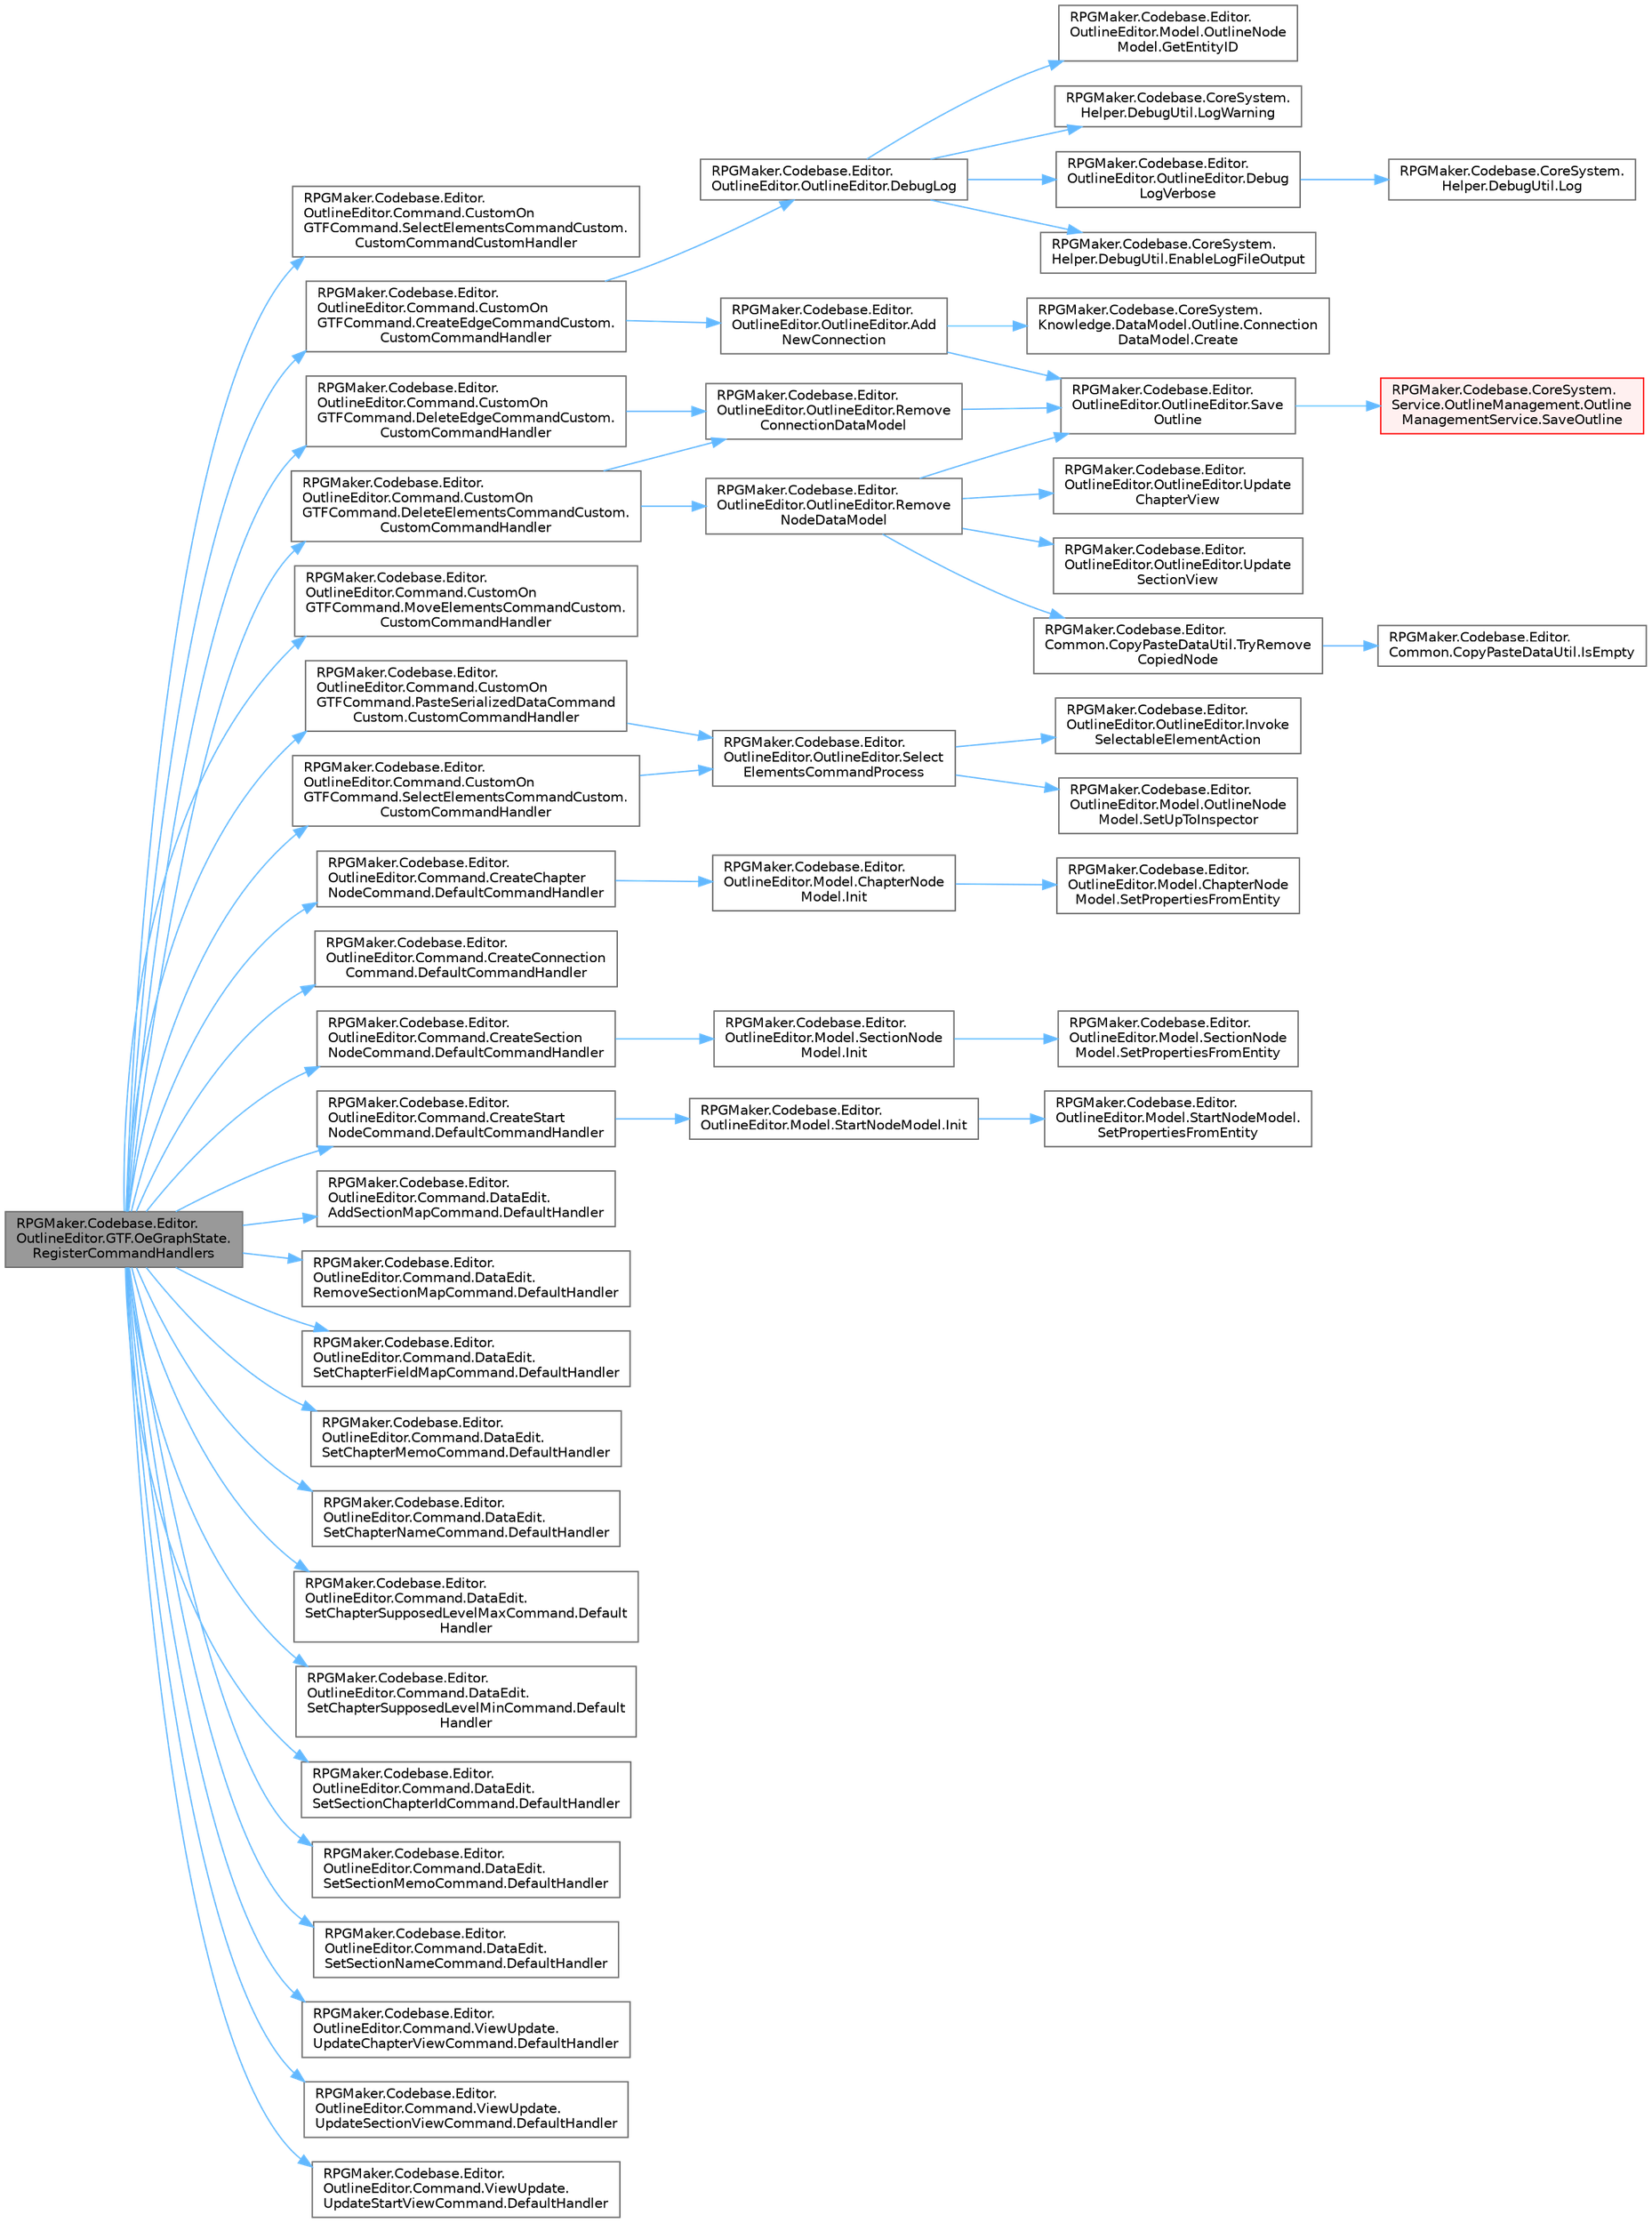 digraph "RPGMaker.Codebase.Editor.OutlineEditor.GTF.OeGraphState.RegisterCommandHandlers"
{
 // LATEX_PDF_SIZE
  bgcolor="transparent";
  edge [fontname=Helvetica,fontsize=10,labelfontname=Helvetica,labelfontsize=10];
  node [fontname=Helvetica,fontsize=10,shape=box,height=0.2,width=0.4];
  rankdir="LR";
  Node1 [id="Node000001",label="RPGMaker.Codebase.Editor.\lOutlineEditor.GTF.OeGraphState.\lRegisterCommandHandlers",height=0.2,width=0.4,color="gray40", fillcolor="grey60", style="filled", fontcolor="black",tooltip=" "];
  Node1 -> Node2 [id="edge1_Node000001_Node000002",color="steelblue1",style="solid",tooltip=" "];
  Node2 [id="Node000002",label="RPGMaker.Codebase.Editor.\lOutlineEditor.Command.CustomOn\lGTFCommand.SelectElementsCommandCustom.\lCustomCommandCustomHandler",height=0.2,width=0.4,color="grey40", fillcolor="white", style="filled",URL="$d1/d3d/class_r_p_g_maker_1_1_codebase_1_1_editor_1_1_outline_editor_1_1_command_1_1_custom_on_g_t_f_com99d9688d390ee29cd453695eaf632e9a.html#a37d6494817492d2995a83ead38400c9f",tooltip=" "];
  Node1 -> Node3 [id="edge2_Node000001_Node000003",color="steelblue1",style="solid",tooltip=" "];
  Node3 [id="Node000003",label="RPGMaker.Codebase.Editor.\lOutlineEditor.Command.CustomOn\lGTFCommand.CreateEdgeCommandCustom.\lCustomCommandHandler",height=0.2,width=0.4,color="grey40", fillcolor="white", style="filled",URL="$d4/de7/class_r_p_g_maker_1_1_codebase_1_1_editor_1_1_outline_editor_1_1_command_1_1_custom_on_g_t_f_comad7776e3e7148bb9a0df39e5186d3a9b.html#a60c703f5033a09a98deeab8cb89b1adc",tooltip=" "];
  Node3 -> Node4 [id="edge3_Node000003_Node000004",color="steelblue1",style="solid",tooltip=" "];
  Node4 [id="Node000004",label="RPGMaker.Codebase.Editor.\lOutlineEditor.OutlineEditor.Add\lNewConnection",height=0.2,width=0.4,color="grey40", fillcolor="white", style="filled",URL="$db/d92/class_r_p_g_maker_1_1_codebase_1_1_editor_1_1_outline_editor_1_1_outline_editor.html#a6436d6a8f91eef25147fbf6abb2a8c10",tooltip=" "];
  Node4 -> Node5 [id="edge4_Node000004_Node000005",color="steelblue1",style="solid",tooltip=" "];
  Node5 [id="Node000005",label="RPGMaker.Codebase.CoreSystem.\lKnowledge.DataModel.Outline.Connection\lDataModel.Create",height=0.2,width=0.4,color="grey40", fillcolor="white", style="filled",URL="$d9/d0d/class_r_p_g_maker_1_1_codebase_1_1_core_system_1_1_knowledge_1_1_data_model_1_1_outline_1_1_connection_data_model.html#aea708ff0392fdb87801f908569228eb9",tooltip="😁 作成"];
  Node4 -> Node6 [id="edge5_Node000004_Node000006",color="steelblue1",style="solid",tooltip=" "];
  Node6 [id="Node000006",label="RPGMaker.Codebase.Editor.\lOutlineEditor.OutlineEditor.Save\lOutline",height=0.2,width=0.4,color="grey40", fillcolor="white", style="filled",URL="$db/d92/class_r_p_g_maker_1_1_codebase_1_1_editor_1_1_outline_editor_1_1_outline_editor.html#a3e12c4ed8e2f0b836bd552c34ef76413",tooltip=" "];
  Node6 -> Node7 [id="edge6_Node000006_Node000007",color="steelblue1",style="solid",tooltip=" "];
  Node7 [id="Node000007",label="RPGMaker.Codebase.CoreSystem.\lService.OutlineManagement.Outline\lManagementService.SaveOutline",height=0.2,width=0.4,color="red", fillcolor="#FFF0F0", style="filled",URL="$da/dcb/class_r_p_g_maker_1_1_codebase_1_1_core_system_1_1_service_1_1_outline_management_1_1_outline_management_service.html#a68912ddd20f1db84a731471ff36da7d3",tooltip="😁 輪郭保存"];
  Node3 -> Node10 [id="edge7_Node000003_Node000010",color="steelblue1",style="solid",tooltip=" "];
  Node10 [id="Node000010",label="RPGMaker.Codebase.Editor.\lOutlineEditor.OutlineEditor.DebugLog",height=0.2,width=0.4,color="grey40", fillcolor="white", style="filled",URL="$db/d92/class_r_p_g_maker_1_1_codebase_1_1_editor_1_1_outline_editor_1_1_outline_editor.html#a5b0fe13da1b0fd8aad15b0fb691ba272",tooltip="アウトラインエディタが整合性の取れている状態か確認をする。"];
  Node10 -> Node11 [id="edge8_Node000010_Node000011",color="steelblue1",style="solid",tooltip=" "];
  Node11 [id="Node000011",label="RPGMaker.Codebase.Editor.\lOutlineEditor.OutlineEditor.Debug\lLogVerbose",height=0.2,width=0.4,color="grey40", fillcolor="white", style="filled",URL="$db/d92/class_r_p_g_maker_1_1_codebase_1_1_editor_1_1_outline_editor_1_1_outline_editor.html#a2e59591b1341e48f800627e8fb9d7284",tooltip=" "];
  Node11 -> Node12 [id="edge9_Node000011_Node000012",color="steelblue1",style="solid",tooltip=" "];
  Node12 [id="Node000012",label="RPGMaker.Codebase.CoreSystem.\lHelper.DebugUtil.Log",height=0.2,width=0.4,color="grey40", fillcolor="white", style="filled",URL="$d0/dba/class_r_p_g_maker_1_1_codebase_1_1_core_system_1_1_helper_1_1_debug_util.html#ae769554710c95a408921ec8596769145",tooltip="オブジェクトを文字列化してUnityコンソールに表示する。"];
  Node10 -> Node13 [id="edge10_Node000010_Node000013",color="steelblue1",style="solid",tooltip=" "];
  Node13 [id="Node000013",label="RPGMaker.Codebase.CoreSystem.\lHelper.DebugUtil.EnableLogFileOutput",height=0.2,width=0.4,color="grey40", fillcolor="white", style="filled",URL="$d0/dba/class_r_p_g_maker_1_1_codebase_1_1_core_system_1_1_helper_1_1_debug_util.html#aa7a83b1c2a4a5c9b605ac827ac953e0c",tooltip="デバッグ用ログをファイルに出力をするフラグを設定する。"];
  Node10 -> Node14 [id="edge11_Node000010_Node000014",color="steelblue1",style="solid",tooltip=" "];
  Node14 [id="Node000014",label="RPGMaker.Codebase.Editor.\lOutlineEditor.Model.OutlineNode\lModel.GetEntityID",height=0.2,width=0.4,color="grey40", fillcolor="white", style="filled",URL="$d0/dca/class_r_p_g_maker_1_1_codebase_1_1_editor_1_1_outline_editor_1_1_model_1_1_outline_node_model.html#a81dab536f222dd8c0aea53e29ac14a10",tooltip=" "];
  Node10 -> Node15 [id="edge12_Node000010_Node000015",color="steelblue1",style="solid",tooltip=" "];
  Node15 [id="Node000015",label="RPGMaker.Codebase.CoreSystem.\lHelper.DebugUtil.LogWarning",height=0.2,width=0.4,color="grey40", fillcolor="white", style="filled",URL="$d0/dba/class_r_p_g_maker_1_1_codebase_1_1_core_system_1_1_helper_1_1_debug_util.html#a6f68e12e2f77835f0734dde740a47814",tooltip="オブジェクトを文字列化して警告メッセージをUnityコンソールに表示する。"];
  Node1 -> Node16 [id="edge13_Node000001_Node000016",color="steelblue1",style="solid",tooltip=" "];
  Node16 [id="Node000016",label="RPGMaker.Codebase.Editor.\lOutlineEditor.Command.CustomOn\lGTFCommand.DeleteEdgeCommandCustom.\lCustomCommandHandler",height=0.2,width=0.4,color="grey40", fillcolor="white", style="filled",URL="$db/d6c/class_r_p_g_maker_1_1_codebase_1_1_editor_1_1_outline_editor_1_1_command_1_1_custom_on_g_t_f_comd46f6f3d021dd4eb5c2729ffc333647a.html#a2d0d084dc26f41c706cd366cab339573",tooltip=" "];
  Node16 -> Node17 [id="edge14_Node000016_Node000017",color="steelblue1",style="solid",tooltip=" "];
  Node17 [id="Node000017",label="RPGMaker.Codebase.Editor.\lOutlineEditor.OutlineEditor.Remove\lConnectionDataModel",height=0.2,width=0.4,color="grey40", fillcolor="white", style="filled",URL="$db/d92/class_r_p_g_maker_1_1_codebase_1_1_editor_1_1_outline_editor_1_1_outline_editor.html#acae6e1e3e74183c4dad915f198e42bfb",tooltip=" "];
  Node17 -> Node6 [id="edge15_Node000017_Node000006",color="steelblue1",style="solid",tooltip=" "];
  Node1 -> Node18 [id="edge16_Node000001_Node000018",color="steelblue1",style="solid",tooltip=" "];
  Node18 [id="Node000018",label="RPGMaker.Codebase.Editor.\lOutlineEditor.Command.CustomOn\lGTFCommand.DeleteElementsCommandCustom.\lCustomCommandHandler",height=0.2,width=0.4,color="grey40", fillcolor="white", style="filled",URL="$d5/d15/class_r_p_g_maker_1_1_codebase_1_1_editor_1_1_outline_editor_1_1_command_1_1_custom_on_g_t_f_coma59e8f1aa4e813b85d9d7c2481a9ae9b.html#a05ad30a0ec9cb0cb919cf681779dc319",tooltip=" "];
  Node18 -> Node17 [id="edge17_Node000018_Node000017",color="steelblue1",style="solid",tooltip=" "];
  Node18 -> Node19 [id="edge18_Node000018_Node000019",color="steelblue1",style="solid",tooltip=" "];
  Node19 [id="Node000019",label="RPGMaker.Codebase.Editor.\lOutlineEditor.OutlineEditor.Remove\lNodeDataModel",height=0.2,width=0.4,color="grey40", fillcolor="white", style="filled",URL="$db/d92/class_r_p_g_maker_1_1_codebase_1_1_editor_1_1_outline_editor_1_1_outline_editor.html#a0fef283ef0f9640a7d4d1cf5ed7e34d0",tooltip=" "];
  Node19 -> Node6 [id="edge19_Node000019_Node000006",color="steelblue1",style="solid",tooltip=" "];
  Node19 -> Node20 [id="edge20_Node000019_Node000020",color="steelblue1",style="solid",tooltip=" "];
  Node20 [id="Node000020",label="RPGMaker.Codebase.Editor.\lCommon.CopyPasteDataUtil.TryRemove\lCopiedNode",height=0.2,width=0.4,color="grey40", fillcolor="white", style="filled",URL="$de/d52/class_r_p_g_maker_1_1_codebase_1_1_editor_1_1_common_1_1_copy_paste_data_util.html#afceeaf614b492ec253f96fe706d46dbb",tooltip=" "];
  Node20 -> Node21 [id="edge21_Node000020_Node000021",color="steelblue1",style="solid",tooltip=" "];
  Node21 [id="Node000021",label="RPGMaker.Codebase.Editor.\lCommon.CopyPasteDataUtil.IsEmpty",height=0.2,width=0.4,color="grey40", fillcolor="white", style="filled",URL="$de/d52/class_r_p_g_maker_1_1_codebase_1_1_editor_1_1_common_1_1_copy_paste_data_util.html#a4736378c2caa07bb5e059e3805f7971c",tooltip=" "];
  Node19 -> Node22 [id="edge22_Node000019_Node000022",color="steelblue1",style="solid",tooltip=" "];
  Node22 [id="Node000022",label="RPGMaker.Codebase.Editor.\lOutlineEditor.OutlineEditor.Update\lChapterView",height=0.2,width=0.4,color="grey40", fillcolor="white", style="filled",URL="$db/d92/class_r_p_g_maker_1_1_codebase_1_1_editor_1_1_outline_editor_1_1_outline_editor.html#a6a2826c8d5fba6c3dda7884fac8015dc",tooltip=" "];
  Node19 -> Node23 [id="edge23_Node000019_Node000023",color="steelblue1",style="solid",tooltip=" "];
  Node23 [id="Node000023",label="RPGMaker.Codebase.Editor.\lOutlineEditor.OutlineEditor.Update\lSectionView",height=0.2,width=0.4,color="grey40", fillcolor="white", style="filled",URL="$db/d92/class_r_p_g_maker_1_1_codebase_1_1_editor_1_1_outline_editor_1_1_outline_editor.html#ab27dcbcf0b98ed32192a17b0e88826b4",tooltip=" "];
  Node1 -> Node24 [id="edge24_Node000001_Node000024",color="steelblue1",style="solid",tooltip=" "];
  Node24 [id="Node000024",label="RPGMaker.Codebase.Editor.\lOutlineEditor.Command.CustomOn\lGTFCommand.MoveElementsCommandCustom.\lCustomCommandHandler",height=0.2,width=0.4,color="grey40", fillcolor="white", style="filled",URL="$da/d6e/class_r_p_g_maker_1_1_codebase_1_1_editor_1_1_outline_editor_1_1_command_1_1_custom_on_g_t_f_com1b9ca65dded5f681722ee6c0737b52f7.html#a47c065b9cca1bd053f013e2d6bd8c873",tooltip=" "];
  Node1 -> Node25 [id="edge25_Node000001_Node000025",color="steelblue1",style="solid",tooltip=" "];
  Node25 [id="Node000025",label="RPGMaker.Codebase.Editor.\lOutlineEditor.Command.CustomOn\lGTFCommand.PasteSerializedDataCommand\lCustom.CustomCommandHandler",height=0.2,width=0.4,color="grey40", fillcolor="white", style="filled",URL="$d6/d75/class_r_p_g_maker_1_1_codebase_1_1_editor_1_1_outline_editor_1_1_command_1_1_custom_on_g_t_f_com6ed95a133d207cc05883abb21d25bbdf.html#a49716cdd93b03a70a23fe6470d08c007",tooltip=" "];
  Node25 -> Node26 [id="edge26_Node000025_Node000026",color="steelblue1",style="solid",tooltip=" "];
  Node26 [id="Node000026",label="RPGMaker.Codebase.Editor.\lOutlineEditor.OutlineEditor.Select\lElementsCommandProcess",height=0.2,width=0.4,color="grey40", fillcolor="white", style="filled",URL="$db/d92/class_r_p_g_maker_1_1_codebase_1_1_editor_1_1_outline_editor_1_1_outline_editor.html#ac1a124032e0979a35de8624a8c521694",tooltip=" "];
  Node26 -> Node27 [id="edge27_Node000026_Node000027",color="steelblue1",style="solid",tooltip=" "];
  Node27 [id="Node000027",label="RPGMaker.Codebase.Editor.\lOutlineEditor.OutlineEditor.Invoke\lSelectableElementAction",height=0.2,width=0.4,color="grey40", fillcolor="white", style="filled",URL="$db/d92/class_r_p_g_maker_1_1_codebase_1_1_editor_1_1_outline_editor_1_1_outline_editor.html#aa5ce7bd24a089425070e0cdf5bec403e",tooltip=" "];
  Node26 -> Node28 [id="edge28_Node000026_Node000028",color="steelblue1",style="solid",tooltip=" "];
  Node28 [id="Node000028",label="RPGMaker.Codebase.Editor.\lOutlineEditor.Model.OutlineNode\lModel.SetUpToInspector",height=0.2,width=0.4,color="grey40", fillcolor="white", style="filled",URL="$d0/dca/class_r_p_g_maker_1_1_codebase_1_1_editor_1_1_outline_editor_1_1_model_1_1_outline_node_model.html#a42927b497d66a3fceefde23ff958481c",tooltip=" "];
  Node1 -> Node29 [id="edge29_Node000001_Node000029",color="steelblue1",style="solid",tooltip=" "];
  Node29 [id="Node000029",label="RPGMaker.Codebase.Editor.\lOutlineEditor.Command.CustomOn\lGTFCommand.SelectElementsCommandCustom.\lCustomCommandHandler",height=0.2,width=0.4,color="grey40", fillcolor="white", style="filled",URL="$d1/d3d/class_r_p_g_maker_1_1_codebase_1_1_editor_1_1_outline_editor_1_1_command_1_1_custom_on_g_t_f_com99d9688d390ee29cd453695eaf632e9a.html#a55d05452c8f8b1e92ffdf0b75ead015e",tooltip=" "];
  Node29 -> Node26 [id="edge30_Node000029_Node000026",color="steelblue1",style="solid",tooltip=" "];
  Node1 -> Node30 [id="edge31_Node000001_Node000030",color="steelblue1",style="solid",tooltip=" "];
  Node30 [id="Node000030",label="RPGMaker.Codebase.Editor.\lOutlineEditor.Command.CreateChapter\lNodeCommand.DefaultCommandHandler",height=0.2,width=0.4,color="grey40", fillcolor="white", style="filled",URL="$d2/d2d/class_r_p_g_maker_1_1_codebase_1_1_editor_1_1_outline_editor_1_1_command_1_1_create_chapter_node_command.html#a3c84f25d98e1df068a48c5214bb8c124",tooltip=" "];
  Node30 -> Node31 [id="edge32_Node000030_Node000031",color="steelblue1",style="solid",tooltip=" "];
  Node31 [id="Node000031",label="RPGMaker.Codebase.Editor.\lOutlineEditor.Model.ChapterNode\lModel.Init",height=0.2,width=0.4,color="grey40", fillcolor="white", style="filled",URL="$d8/db3/class_r_p_g_maker_1_1_codebase_1_1_editor_1_1_outline_editor_1_1_model_1_1_chapter_node_model.html#acf585c23da4d271529b1a93115ebb6b2",tooltip=" "];
  Node31 -> Node32 [id="edge33_Node000031_Node000032",color="steelblue1",style="solid",tooltip=" "];
  Node32 [id="Node000032",label="RPGMaker.Codebase.Editor.\lOutlineEditor.Model.ChapterNode\lModel.SetPropertiesFromEntity",height=0.2,width=0.4,color="grey40", fillcolor="white", style="filled",URL="$d8/db3/class_r_p_g_maker_1_1_codebase_1_1_editor_1_1_outline_editor_1_1_model_1_1_chapter_node_model.html#aa2cf9b7722ca49aea47f973f0b434e3f",tooltip=" "];
  Node1 -> Node33 [id="edge34_Node000001_Node000033",color="steelblue1",style="solid",tooltip=" "];
  Node33 [id="Node000033",label="RPGMaker.Codebase.Editor.\lOutlineEditor.Command.CreateConnection\lCommand.DefaultCommandHandler",height=0.2,width=0.4,color="grey40", fillcolor="white", style="filled",URL="$d2/dcb/class_r_p_g_maker_1_1_codebase_1_1_editor_1_1_outline_editor_1_1_command_1_1_create_connection_command.html#ab4f1312a2ff682137614ba775c8479a6",tooltip=" "];
  Node1 -> Node34 [id="edge35_Node000001_Node000034",color="steelblue1",style="solid",tooltip=" "];
  Node34 [id="Node000034",label="RPGMaker.Codebase.Editor.\lOutlineEditor.Command.CreateSection\lNodeCommand.DefaultCommandHandler",height=0.2,width=0.4,color="grey40", fillcolor="white", style="filled",URL="$d4/d2b/class_r_p_g_maker_1_1_codebase_1_1_editor_1_1_outline_editor_1_1_command_1_1_create_section_node_command.html#a3b308dd1c9db24b1631d1e8d2bf9e6c4",tooltip=" "];
  Node34 -> Node35 [id="edge36_Node000034_Node000035",color="steelblue1",style="solid",tooltip=" "];
  Node35 [id="Node000035",label="RPGMaker.Codebase.Editor.\lOutlineEditor.Model.SectionNode\lModel.Init",height=0.2,width=0.4,color="grey40", fillcolor="white", style="filled",URL="$d6/d91/class_r_p_g_maker_1_1_codebase_1_1_editor_1_1_outline_editor_1_1_model_1_1_section_node_model.html#af59a5a829c88a534aaa1f65e2492cd9c",tooltip=" "];
  Node35 -> Node36 [id="edge37_Node000035_Node000036",color="steelblue1",style="solid",tooltip=" "];
  Node36 [id="Node000036",label="RPGMaker.Codebase.Editor.\lOutlineEditor.Model.SectionNode\lModel.SetPropertiesFromEntity",height=0.2,width=0.4,color="grey40", fillcolor="white", style="filled",URL="$d6/d91/class_r_p_g_maker_1_1_codebase_1_1_editor_1_1_outline_editor_1_1_model_1_1_section_node_model.html#aaf370d3aa12bf2850d3d12b43f6fa17f",tooltip=" "];
  Node1 -> Node37 [id="edge38_Node000001_Node000037",color="steelblue1",style="solid",tooltip=" "];
  Node37 [id="Node000037",label="RPGMaker.Codebase.Editor.\lOutlineEditor.Command.CreateStart\lNodeCommand.DefaultCommandHandler",height=0.2,width=0.4,color="grey40", fillcolor="white", style="filled",URL="$d7/d1a/class_r_p_g_maker_1_1_codebase_1_1_editor_1_1_outline_editor_1_1_command_1_1_create_start_node_command.html#ab2e90cab244c95b57de9dcd77355dd66",tooltip=" "];
  Node37 -> Node38 [id="edge39_Node000037_Node000038",color="steelblue1",style="solid",tooltip=" "];
  Node38 [id="Node000038",label="RPGMaker.Codebase.Editor.\lOutlineEditor.Model.StartNodeModel.Init",height=0.2,width=0.4,color="grey40", fillcolor="white", style="filled",URL="$d8/d02/class_r_p_g_maker_1_1_codebase_1_1_editor_1_1_outline_editor_1_1_model_1_1_start_node_model.html#a6fd758774453aa0f11abf18cf5a36323",tooltip=" "];
  Node38 -> Node39 [id="edge40_Node000038_Node000039",color="steelblue1",style="solid",tooltip=" "];
  Node39 [id="Node000039",label="RPGMaker.Codebase.Editor.\lOutlineEditor.Model.StartNodeModel.\lSetPropertiesFromEntity",height=0.2,width=0.4,color="grey40", fillcolor="white", style="filled",URL="$d8/d02/class_r_p_g_maker_1_1_codebase_1_1_editor_1_1_outline_editor_1_1_model_1_1_start_node_model.html#a75f3dd99b12ec988bc7fe9a7581eedc0",tooltip=" "];
  Node1 -> Node40 [id="edge41_Node000001_Node000040",color="steelblue1",style="solid",tooltip=" "];
  Node40 [id="Node000040",label="RPGMaker.Codebase.Editor.\lOutlineEditor.Command.DataEdit.\lAddSectionMapCommand.DefaultHandler",height=0.2,width=0.4,color="grey40", fillcolor="white", style="filled",URL="$da/d50/class_r_p_g_maker_1_1_codebase_1_1_editor_1_1_outline_editor_1_1_command_1_1_data_edit_1_1_add_section_map_command.html#afba60cb7b9c6407559e3f8ea79a83507",tooltip=" "];
  Node1 -> Node41 [id="edge42_Node000001_Node000041",color="steelblue1",style="solid",tooltip=" "];
  Node41 [id="Node000041",label="RPGMaker.Codebase.Editor.\lOutlineEditor.Command.DataEdit.\lRemoveSectionMapCommand.DefaultHandler",height=0.2,width=0.4,color="grey40", fillcolor="white", style="filled",URL="$d9/d14/class_r_p_g_maker_1_1_codebase_1_1_editor_1_1_outline_editor_1_1_command_1_1_data_edit_1_1_remove_section_map_command.html#a4e33d573476d4ce9c3aef8fe10361588",tooltip=" "];
  Node1 -> Node42 [id="edge43_Node000001_Node000042",color="steelblue1",style="solid",tooltip=" "];
  Node42 [id="Node000042",label="RPGMaker.Codebase.Editor.\lOutlineEditor.Command.DataEdit.\lSetChapterFieldMapCommand.DefaultHandler",height=0.2,width=0.4,color="grey40", fillcolor="white", style="filled",URL="$d6/d79/class_r_p_g_maker_1_1_codebase_1_1_editor_1_1_outline_editor_1_1_command_1_1_data_edit_1_1_set_chapter_field_map_command.html#a21ea7c758cab3a3d1b2ba5f0ae6b6dc9",tooltip=" "];
  Node1 -> Node43 [id="edge44_Node000001_Node000043",color="steelblue1",style="solid",tooltip=" "];
  Node43 [id="Node000043",label="RPGMaker.Codebase.Editor.\lOutlineEditor.Command.DataEdit.\lSetChapterMemoCommand.DefaultHandler",height=0.2,width=0.4,color="grey40", fillcolor="white", style="filled",URL="$d4/dbd/class_r_p_g_maker_1_1_codebase_1_1_editor_1_1_outline_editor_1_1_command_1_1_data_edit_1_1_set_chapter_memo_command.html#a3222a8d59266937fec2c84b7c860d54b",tooltip=" "];
  Node1 -> Node44 [id="edge45_Node000001_Node000044",color="steelblue1",style="solid",tooltip=" "];
  Node44 [id="Node000044",label="RPGMaker.Codebase.Editor.\lOutlineEditor.Command.DataEdit.\lSetChapterNameCommand.DefaultHandler",height=0.2,width=0.4,color="grey40", fillcolor="white", style="filled",URL="$da/dbb/class_r_p_g_maker_1_1_codebase_1_1_editor_1_1_outline_editor_1_1_command_1_1_data_edit_1_1_set_chapter_name_command.html#a82d13fd2f02da29122b678b156d93742",tooltip=" "];
  Node1 -> Node45 [id="edge46_Node000001_Node000045",color="steelblue1",style="solid",tooltip=" "];
  Node45 [id="Node000045",label="RPGMaker.Codebase.Editor.\lOutlineEditor.Command.DataEdit.\lSetChapterSupposedLevelMaxCommand.Default\lHandler",height=0.2,width=0.4,color="grey40", fillcolor="white", style="filled",URL="$d5/d48/class_r_p_g_maker_1_1_codebase_1_1_editor_1_1_outline_editor_1_1_command_1_1_data_edit_1_1_set_c2317156d5f959199cf3262e90ebfc863.html#ae8643006228d4d30183c6aa47c3e33a4",tooltip=" "];
  Node1 -> Node46 [id="edge47_Node000001_Node000046",color="steelblue1",style="solid",tooltip=" "];
  Node46 [id="Node000046",label="RPGMaker.Codebase.Editor.\lOutlineEditor.Command.DataEdit.\lSetChapterSupposedLevelMinCommand.Default\lHandler",height=0.2,width=0.4,color="grey40", fillcolor="white", style="filled",URL="$de/d70/class_r_p_g_maker_1_1_codebase_1_1_editor_1_1_outline_editor_1_1_command_1_1_data_edit_1_1_set_c777d10d85e801248fc4bff4cbc9e8976.html#a3a068fb6192e4de04aaef8bc3f649fbf",tooltip=" "];
  Node1 -> Node47 [id="edge48_Node000001_Node000047",color="steelblue1",style="solid",tooltip=" "];
  Node47 [id="Node000047",label="RPGMaker.Codebase.Editor.\lOutlineEditor.Command.DataEdit.\lSetSectionChapterIdCommand.DefaultHandler",height=0.2,width=0.4,color="grey40", fillcolor="white", style="filled",URL="$de/d3f/class_r_p_g_maker_1_1_codebase_1_1_editor_1_1_outline_editor_1_1_command_1_1_data_edit_1_1_set_section_chapter_id_command.html#a08309930dbbbd47bd04f1d339d991470",tooltip=" "];
  Node1 -> Node48 [id="edge49_Node000001_Node000048",color="steelblue1",style="solid",tooltip=" "];
  Node48 [id="Node000048",label="RPGMaker.Codebase.Editor.\lOutlineEditor.Command.DataEdit.\lSetSectionMemoCommand.DefaultHandler",height=0.2,width=0.4,color="grey40", fillcolor="white", style="filled",URL="$de/d76/class_r_p_g_maker_1_1_codebase_1_1_editor_1_1_outline_editor_1_1_command_1_1_data_edit_1_1_set_section_memo_command.html#ac0876687127409a9a444f592d47362d4",tooltip=" "];
  Node1 -> Node49 [id="edge50_Node000001_Node000049",color="steelblue1",style="solid",tooltip=" "];
  Node49 [id="Node000049",label="RPGMaker.Codebase.Editor.\lOutlineEditor.Command.DataEdit.\lSetSectionNameCommand.DefaultHandler",height=0.2,width=0.4,color="grey40", fillcolor="white", style="filled",URL="$d9/de7/class_r_p_g_maker_1_1_codebase_1_1_editor_1_1_outline_editor_1_1_command_1_1_data_edit_1_1_set_section_name_command.html#ae12641766d2835181b681e1f683d4624",tooltip=" "];
  Node1 -> Node50 [id="edge51_Node000001_Node000050",color="steelblue1",style="solid",tooltip=" "];
  Node50 [id="Node000050",label="RPGMaker.Codebase.Editor.\lOutlineEditor.Command.ViewUpdate.\lUpdateChapterViewCommand.DefaultHandler",height=0.2,width=0.4,color="grey40", fillcolor="white", style="filled",URL="$d3/d28/class_r_p_g_maker_1_1_codebase_1_1_editor_1_1_outline_editor_1_1_command_1_1_view_update_1_1_update_chapter_view_command.html#a8b5bd63930fc15f7973b97b7aeb85f5a",tooltip=" "];
  Node1 -> Node51 [id="edge52_Node000001_Node000051",color="steelblue1",style="solid",tooltip=" "];
  Node51 [id="Node000051",label="RPGMaker.Codebase.Editor.\lOutlineEditor.Command.ViewUpdate.\lUpdateSectionViewCommand.DefaultHandler",height=0.2,width=0.4,color="grey40", fillcolor="white", style="filled",URL="$d4/d49/class_r_p_g_maker_1_1_codebase_1_1_editor_1_1_outline_editor_1_1_command_1_1_view_update_1_1_update_section_view_command.html#ad4c5cc2993513ecbff67c1beafc510ba",tooltip=" "];
  Node1 -> Node52 [id="edge53_Node000001_Node000052",color="steelblue1",style="solid",tooltip=" "];
  Node52 [id="Node000052",label="RPGMaker.Codebase.Editor.\lOutlineEditor.Command.ViewUpdate.\lUpdateStartViewCommand.DefaultHandler",height=0.2,width=0.4,color="grey40", fillcolor="white", style="filled",URL="$d0/dcc/class_r_p_g_maker_1_1_codebase_1_1_editor_1_1_outline_editor_1_1_command_1_1_view_update_1_1_update_start_view_command.html#a0a8612dce1f9173952d2301dcb5db99b",tooltip=" "];
}
